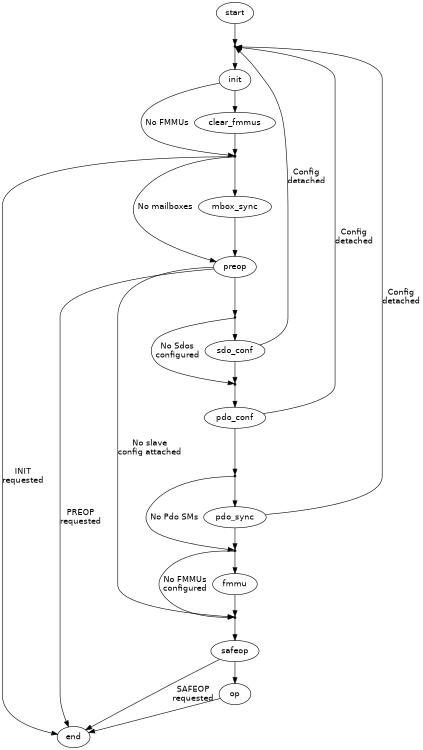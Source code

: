 
/* $Id$ */

digraph slaveconf {
    size="3,5"

    start [fontname="Helvetica"]
    start -> enter_init [weight=10]

    enter_init [shape=point, label=""]
    enter_init -> init [weight=10]

    init [fontname="Helvetica"]
    init -> enter_mbox_sync [fontname="Helvetica", label="No FMMUs"]
    init -> clear_fmmus [weight=10]

    clear_fmmus [fontname="Helvetica"]
    clear_fmmus -> enter_mbox_sync [weight=10]

    enter_mbox_sync [shape=point, label=""]
    enter_mbox_sync -> end [fontname="Helvetica", label="INIT\nrequested"]
    enter_mbox_sync -> preop [fontname="Helvetica", label="No mailboxes"]
    enter_mbox_sync -> mbox_sync [weight=10]

    mbox_sync [fontname="Helvetica"]
    mbox_sync -> preop [weight=10]

    preop [fontname="Helvetica"]
    preop -> end [fontname="Helvetica", label="PREOP\nrequested"]
    preop -> enter_safeop [fontname="Helvetica", label="No slave\nconfig attached"]
    preop -> enter_sdo_conf [weight=10]

    enter_sdo_conf [shape=point, label=""]
    enter_sdo_conf -> enter_pdo_conf [fontname="Helvetica", label="No Sdos\nconfigured"]
    enter_sdo_conf -> sdo_conf [weight=10]

    sdo_conf [fontname="Helvetica"]
    sdo_conf -> enter_init [fontname="Helvetica", label="Config\ndetached"]
    sdo_conf -> enter_pdo_conf [weight=10]

    enter_pdo_conf [shape=point, label=""]
    enter_pdo_conf -> pdo_conf [weight=10]

    pdo_conf [fontname="Helvetica"]
    pdo_conf -> enter_init [fontname="Helvetica", label="Config\ndetached"]
    pdo_conf -> enter_pdo_sync [weight=10]

    enter_pdo_sync [shape=point, label=""]
    enter_pdo_sync -> enter_fmmu [fontname="Helvetica", label="No Pdo SMs"]
    enter_pdo_sync -> pdo_sync [weight=10]

    pdo_sync [fontname="Helvetica"]
    pdo_sync -> enter_init [fontname="Helvetica", label="Config\ndetached"]
    pdo_sync -> enter_fmmu [weight=10]

    enter_fmmu [shape=point,label=""]
    enter_fmmu -> enter_safeop [fontname="Helvetica", label="No FMMUs\nconfigured"]
    enter_fmmu -> fmmu [weight=10]

    fmmu [fontname="Helvetica"]
    fmmu -> enter_safeop [weight=10]

    enter_safeop [shape=point,label=""]
    enter_safeop -> safeop [weight=10]

    safeop [fontname="Helvetica"]
    safeop -> end [fontname="Helvetica", label="SAFEOP\nrequested"]
    safeop -> op [weight=10]

    op [fontname="Helvetica"]
    op -> end// [weight=10]

    end [fontname="Helvetica"]
}
